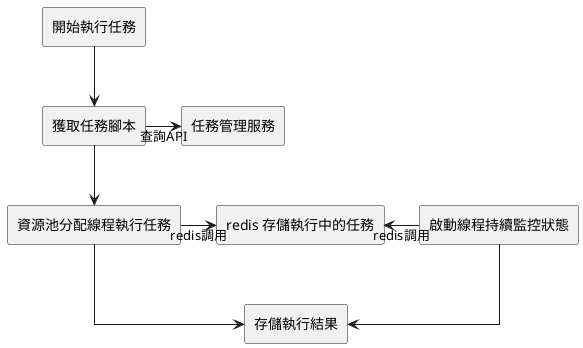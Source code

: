 @startuml
skinparam backgroundColor #FFFFFF
skinparam linetype ortho

rectangle "任務管理服務" as Service
rectangle "開始執行任務" as StartTask
rectangle "獲取任務腳本" as FetchScript
rectangle "資源池分配線程執行任務" as AllocateThread
rectangle "redis 存儲執行中的任務" as RedisStore
rectangle "啟動線程持續監控狀態" as MonitorThread
rectangle "存儲執行結果" as StoreResult

StartTask -down-> FetchScript
FetchScript -right-> Service : 查詢API
FetchScript -down-> AllocateThread
AllocateThread -down-> StoreResult
AllocateThread -right-> RedisStore : redis調用
MonitorThread -left-> RedisStore : redis調用
MonitorThread -down-> StoreResult
@enduml

